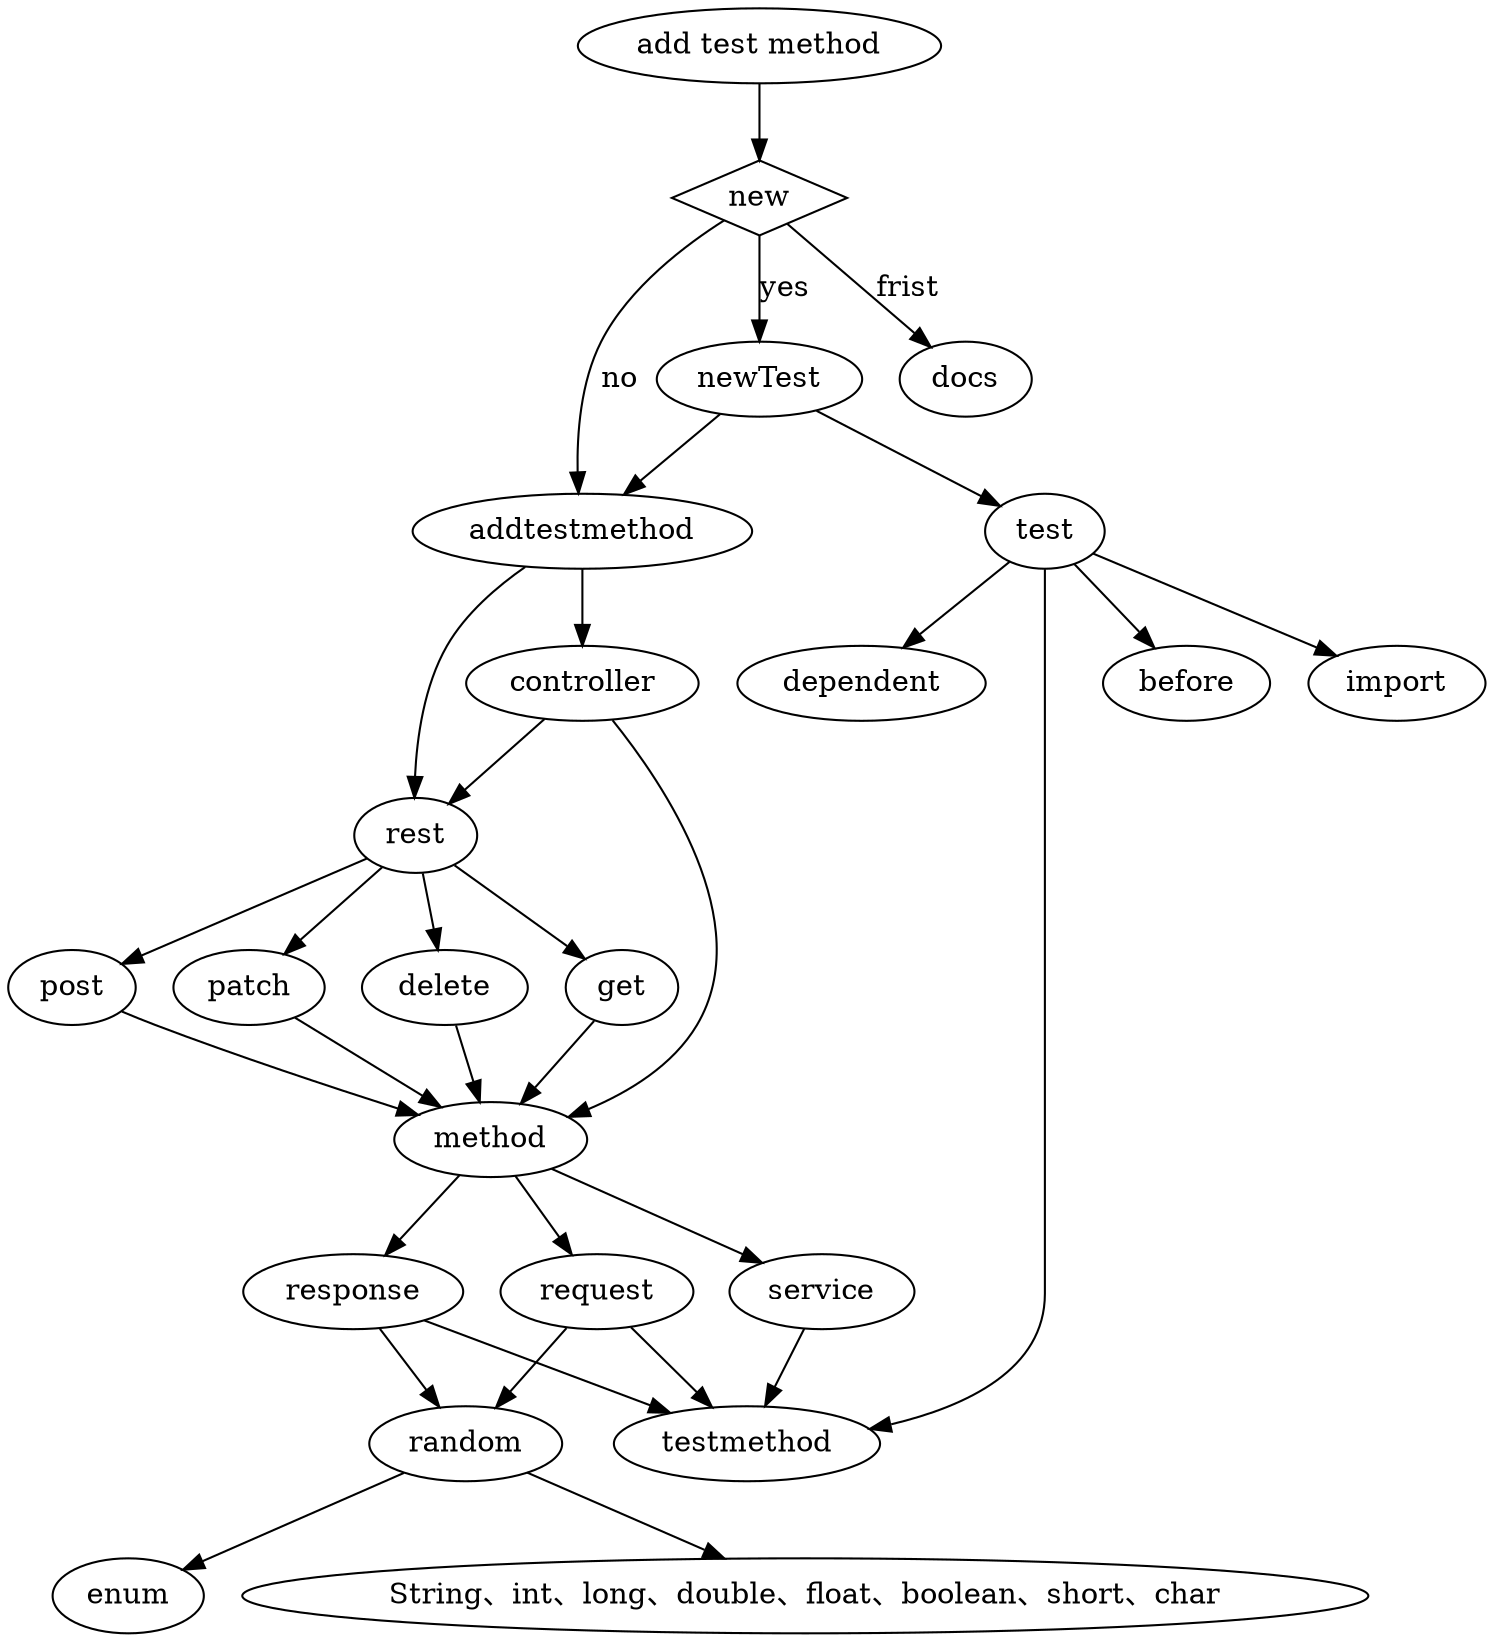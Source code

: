 

digraph TD{

has[label="new",shape="diamond"]
delete1[label="delete"]
plugins[label="add test method"]
newTest->test

controller->method
controller->rest
method->service
method->request
method->response

addtestmethod-> rest
addtestmethod-> controller
test-> import
test-> dependent
test-> before
test-> testmethod
request->testmethod
response->testmethod
service->testmethod

rest->get,post,patch,delete1
get,post,patch,delete1->method
plugins->has

has->newTest[label="yes"]
newTest->addtestmethod
has->addtestmethod[label="no"]
has->docs[label="frist"]

enum1[label="enum"]
basic[label="String、int、long、double、float、boolean、short、char"]
request,response->random
random->enum1,basic


}